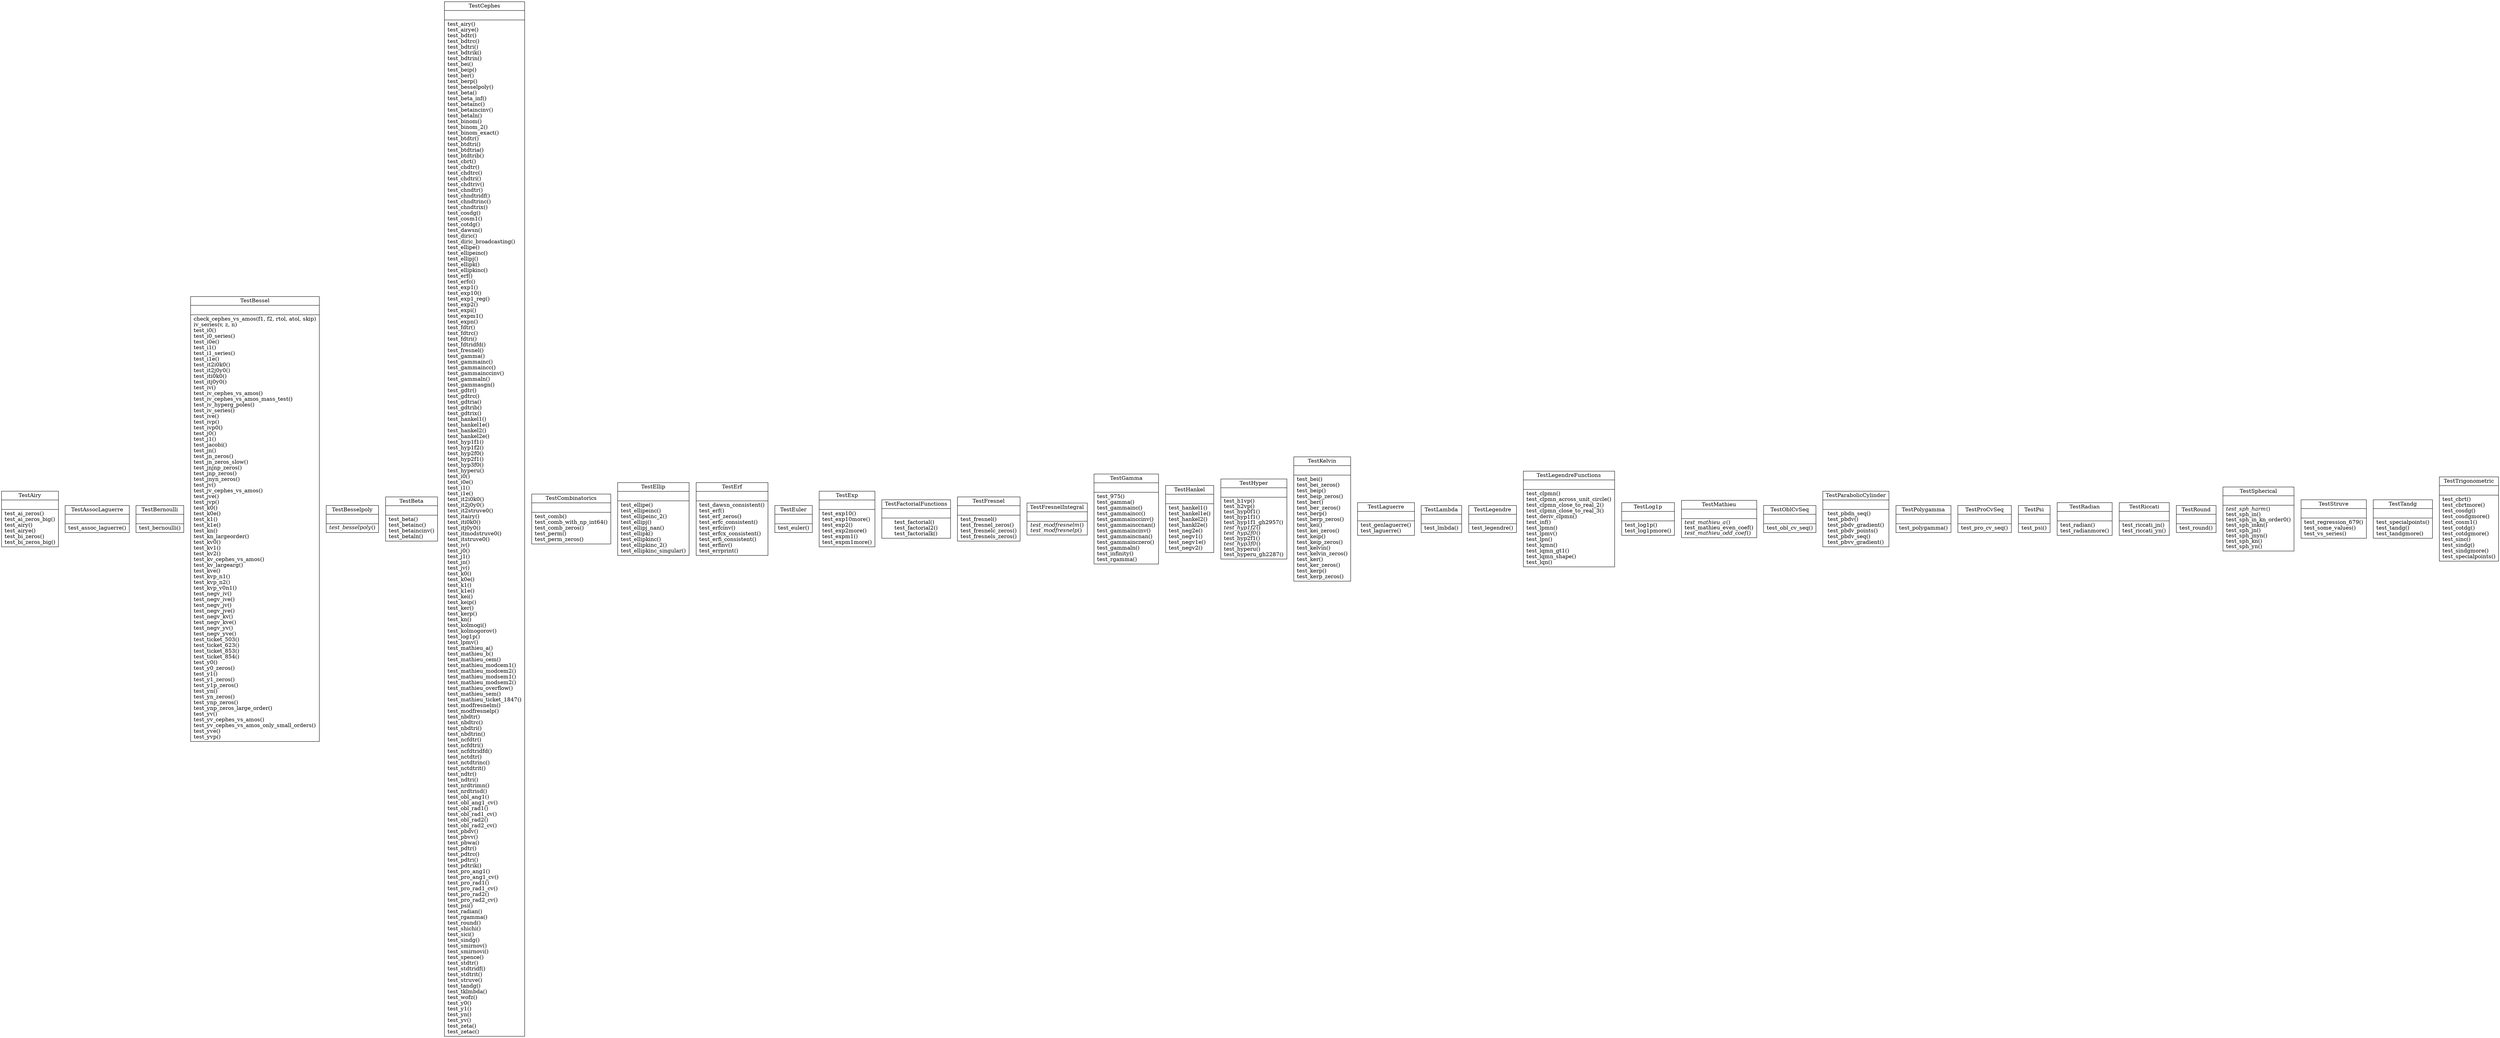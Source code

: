 digraph "classes_16" {
rankdir=BT
charset="utf-8"
"test_basic.TestAiry" [color="black", fontcolor="black", label=<{TestAiry|<br ALIGN="LEFT"/>|test_ai_zeros()<br ALIGN="LEFT"/>test_ai_zeros_big()<br ALIGN="LEFT"/>test_airy()<br ALIGN="LEFT"/>test_airye()<br ALIGN="LEFT"/>test_bi_zeros()<br ALIGN="LEFT"/>test_bi_zeros_big()<br ALIGN="LEFT"/>}>, shape="record", style="solid"];
"test_basic.TestAssocLaguerre" [color="black", fontcolor="black", label=<{TestAssocLaguerre|<br ALIGN="LEFT"/>|test_assoc_laguerre()<br ALIGN="LEFT"/>}>, shape="record", style="solid"];
"test_basic.TestBernoulli" [color="black", fontcolor="black", label=<{TestBernoulli|<br ALIGN="LEFT"/>|test_bernoulli()<br ALIGN="LEFT"/>}>, shape="record", style="solid"];
"test_basic.TestBessel" [color="black", fontcolor="black", label=<{TestBessel|<br ALIGN="LEFT"/>|check_cephes_vs_amos(f1, f2, rtol, atol, skip)<br ALIGN="LEFT"/>iv_series(v, z, n)<br ALIGN="LEFT"/>test_i0()<br ALIGN="LEFT"/>test_i0_series()<br ALIGN="LEFT"/>test_i0e()<br ALIGN="LEFT"/>test_i1()<br ALIGN="LEFT"/>test_i1_series()<br ALIGN="LEFT"/>test_i1e()<br ALIGN="LEFT"/>test_it2i0k0()<br ALIGN="LEFT"/>test_it2j0y0()<br ALIGN="LEFT"/>test_iti0k0()<br ALIGN="LEFT"/>test_itj0y0()<br ALIGN="LEFT"/>test_iv()<br ALIGN="LEFT"/>test_iv_cephes_vs_amos()<br ALIGN="LEFT"/>test_iv_cephes_vs_amos_mass_test()<br ALIGN="LEFT"/>test_iv_hyperg_poles()<br ALIGN="LEFT"/>test_iv_series()<br ALIGN="LEFT"/>test_ive()<br ALIGN="LEFT"/>test_ivp()<br ALIGN="LEFT"/>test_ivp0()<br ALIGN="LEFT"/>test_j0()<br ALIGN="LEFT"/>test_j1()<br ALIGN="LEFT"/>test_jacobi()<br ALIGN="LEFT"/>test_jn()<br ALIGN="LEFT"/>test_jn_zeros()<br ALIGN="LEFT"/>test_jn_zeros_slow()<br ALIGN="LEFT"/>test_jnjnp_zeros()<br ALIGN="LEFT"/>test_jnp_zeros()<br ALIGN="LEFT"/>test_jnyn_zeros()<br ALIGN="LEFT"/>test_jv()<br ALIGN="LEFT"/>test_jv_cephes_vs_amos()<br ALIGN="LEFT"/>test_jve()<br ALIGN="LEFT"/>test_jvp()<br ALIGN="LEFT"/>test_k0()<br ALIGN="LEFT"/>test_k0e()<br ALIGN="LEFT"/>test_k1()<br ALIGN="LEFT"/>test_k1e()<br ALIGN="LEFT"/>test_kn()<br ALIGN="LEFT"/>test_kn_largeorder()<br ALIGN="LEFT"/>test_kv0()<br ALIGN="LEFT"/>test_kv1()<br ALIGN="LEFT"/>test_kv2()<br ALIGN="LEFT"/>test_kv_cephes_vs_amos()<br ALIGN="LEFT"/>test_kv_largearg()<br ALIGN="LEFT"/>test_kve()<br ALIGN="LEFT"/>test_kvp_n1()<br ALIGN="LEFT"/>test_kvp_n2()<br ALIGN="LEFT"/>test_kvp_v0n1()<br ALIGN="LEFT"/>test_negv_iv()<br ALIGN="LEFT"/>test_negv_ive()<br ALIGN="LEFT"/>test_negv_jv()<br ALIGN="LEFT"/>test_negv_jve()<br ALIGN="LEFT"/>test_negv_kv()<br ALIGN="LEFT"/>test_negv_kve()<br ALIGN="LEFT"/>test_negv_yv()<br ALIGN="LEFT"/>test_negv_yve()<br ALIGN="LEFT"/>test_ticket_503()<br ALIGN="LEFT"/>test_ticket_623()<br ALIGN="LEFT"/>test_ticket_853()<br ALIGN="LEFT"/>test_ticket_854()<br ALIGN="LEFT"/>test_y0()<br ALIGN="LEFT"/>test_y0_zeros()<br ALIGN="LEFT"/>test_y1()<br ALIGN="LEFT"/>test_y1_zeros()<br ALIGN="LEFT"/>test_y1p_zeros()<br ALIGN="LEFT"/>test_yn()<br ALIGN="LEFT"/>test_yn_zeros()<br ALIGN="LEFT"/>test_ynp_zeros()<br ALIGN="LEFT"/>test_ynp_zeros_large_order()<br ALIGN="LEFT"/>test_yv()<br ALIGN="LEFT"/>test_yv_cephes_vs_amos()<br ALIGN="LEFT"/>test_yv_cephes_vs_amos_only_small_orders()<br ALIGN="LEFT"/>test_yve()<br ALIGN="LEFT"/>test_yvp()<br ALIGN="LEFT"/>}>, shape="record", style="solid"];
"test_basic.TestBesselpoly" [color="black", fontcolor="black", label=<{TestBesselpoly|<br ALIGN="LEFT"/>|<I>test_besselpoly</I>()<br ALIGN="LEFT"/>}>, shape="record", style="solid"];
"test_basic.TestBeta" [color="black", fontcolor="black", label=<{TestBeta|<br ALIGN="LEFT"/>|test_beta()<br ALIGN="LEFT"/>test_betainc()<br ALIGN="LEFT"/>test_betaincinv()<br ALIGN="LEFT"/>test_betaln()<br ALIGN="LEFT"/>}>, shape="record", style="solid"];
"test_basic.TestCephes" [color="black", fontcolor="black", label=<{TestCephes|<br ALIGN="LEFT"/>|test_airy()<br ALIGN="LEFT"/>test_airye()<br ALIGN="LEFT"/>test_bdtr()<br ALIGN="LEFT"/>test_bdtrc()<br ALIGN="LEFT"/>test_bdtri()<br ALIGN="LEFT"/>test_bdtrik()<br ALIGN="LEFT"/>test_bdtrin()<br ALIGN="LEFT"/>test_bei()<br ALIGN="LEFT"/>test_beip()<br ALIGN="LEFT"/>test_ber()<br ALIGN="LEFT"/>test_berp()<br ALIGN="LEFT"/>test_besselpoly()<br ALIGN="LEFT"/>test_beta()<br ALIGN="LEFT"/>test_beta_inf()<br ALIGN="LEFT"/>test_betainc()<br ALIGN="LEFT"/>test_betaincinv()<br ALIGN="LEFT"/>test_betaln()<br ALIGN="LEFT"/>test_binom()<br ALIGN="LEFT"/>test_binom_2()<br ALIGN="LEFT"/>test_binom_exact()<br ALIGN="LEFT"/>test_btdtr()<br ALIGN="LEFT"/>test_btdtri()<br ALIGN="LEFT"/>test_btdtria()<br ALIGN="LEFT"/>test_btdtrib()<br ALIGN="LEFT"/>test_cbrt()<br ALIGN="LEFT"/>test_chdtr()<br ALIGN="LEFT"/>test_chdtrc()<br ALIGN="LEFT"/>test_chdtri()<br ALIGN="LEFT"/>test_chdtriv()<br ALIGN="LEFT"/>test_chndtr()<br ALIGN="LEFT"/>test_chndtridf()<br ALIGN="LEFT"/>test_chndtrinc()<br ALIGN="LEFT"/>test_chndtrix()<br ALIGN="LEFT"/>test_cosdg()<br ALIGN="LEFT"/>test_cosm1()<br ALIGN="LEFT"/>test_cotdg()<br ALIGN="LEFT"/>test_dawsn()<br ALIGN="LEFT"/>test_diric()<br ALIGN="LEFT"/>test_diric_broadcasting()<br ALIGN="LEFT"/>test_ellipe()<br ALIGN="LEFT"/>test_ellipeinc()<br ALIGN="LEFT"/>test_ellipj()<br ALIGN="LEFT"/>test_ellipk()<br ALIGN="LEFT"/>test_ellipkinc()<br ALIGN="LEFT"/>test_erf()<br ALIGN="LEFT"/>test_erfc()<br ALIGN="LEFT"/>test_exp1()<br ALIGN="LEFT"/>test_exp10()<br ALIGN="LEFT"/>test_exp1_reg()<br ALIGN="LEFT"/>test_exp2()<br ALIGN="LEFT"/>test_expi()<br ALIGN="LEFT"/>test_expm1()<br ALIGN="LEFT"/>test_expn()<br ALIGN="LEFT"/>test_fdtr()<br ALIGN="LEFT"/>test_fdtrc()<br ALIGN="LEFT"/>test_fdtri()<br ALIGN="LEFT"/>test_fdtridfd()<br ALIGN="LEFT"/>test_fresnel()<br ALIGN="LEFT"/>test_gamma()<br ALIGN="LEFT"/>test_gammainc()<br ALIGN="LEFT"/>test_gammaincc()<br ALIGN="LEFT"/>test_gammainccinv()<br ALIGN="LEFT"/>test_gammaln()<br ALIGN="LEFT"/>test_gammasgn()<br ALIGN="LEFT"/>test_gdtr()<br ALIGN="LEFT"/>test_gdtrc()<br ALIGN="LEFT"/>test_gdtria()<br ALIGN="LEFT"/>test_gdtrib()<br ALIGN="LEFT"/>test_gdtrix()<br ALIGN="LEFT"/>test_hankel1()<br ALIGN="LEFT"/>test_hankel1e()<br ALIGN="LEFT"/>test_hankel2()<br ALIGN="LEFT"/>test_hankel2e()<br ALIGN="LEFT"/>test_hyp1f1()<br ALIGN="LEFT"/>test_hyp1f2()<br ALIGN="LEFT"/>test_hyp2f0()<br ALIGN="LEFT"/>test_hyp2f1()<br ALIGN="LEFT"/>test_hyp3f0()<br ALIGN="LEFT"/>test_hyperu()<br ALIGN="LEFT"/>test_i0()<br ALIGN="LEFT"/>test_i0e()<br ALIGN="LEFT"/>test_i1()<br ALIGN="LEFT"/>test_i1e()<br ALIGN="LEFT"/>test_it2i0k0()<br ALIGN="LEFT"/>test_it2j0y0()<br ALIGN="LEFT"/>test_it2struve0()<br ALIGN="LEFT"/>test_itairy()<br ALIGN="LEFT"/>test_iti0k0()<br ALIGN="LEFT"/>test_itj0y0()<br ALIGN="LEFT"/>test_itmodstruve0()<br ALIGN="LEFT"/>test_itstruve0()<br ALIGN="LEFT"/>test_iv()<br ALIGN="LEFT"/>test_j0()<br ALIGN="LEFT"/>test_j1()<br ALIGN="LEFT"/>test_jn()<br ALIGN="LEFT"/>test_jv()<br ALIGN="LEFT"/>test_k0()<br ALIGN="LEFT"/>test_k0e()<br ALIGN="LEFT"/>test_k1()<br ALIGN="LEFT"/>test_k1e()<br ALIGN="LEFT"/>test_kei()<br ALIGN="LEFT"/>test_keip()<br ALIGN="LEFT"/>test_ker()<br ALIGN="LEFT"/>test_kerp()<br ALIGN="LEFT"/>test_kn()<br ALIGN="LEFT"/>test_kolmogi()<br ALIGN="LEFT"/>test_kolmogorov()<br ALIGN="LEFT"/>test_log1p()<br ALIGN="LEFT"/>test_lpmv()<br ALIGN="LEFT"/>test_mathieu_a()<br ALIGN="LEFT"/>test_mathieu_b()<br ALIGN="LEFT"/>test_mathieu_cem()<br ALIGN="LEFT"/>test_mathieu_modcem1()<br ALIGN="LEFT"/>test_mathieu_modcem2()<br ALIGN="LEFT"/>test_mathieu_modsem1()<br ALIGN="LEFT"/>test_mathieu_modsem2()<br ALIGN="LEFT"/>test_mathieu_overflow()<br ALIGN="LEFT"/>test_mathieu_sem()<br ALIGN="LEFT"/>test_mathieu_ticket_1847()<br ALIGN="LEFT"/>test_modfresnelm()<br ALIGN="LEFT"/>test_modfresnelp()<br ALIGN="LEFT"/>test_nbdtr()<br ALIGN="LEFT"/>test_nbdtrc()<br ALIGN="LEFT"/>test_nbdtri()<br ALIGN="LEFT"/>test_nbdtrin()<br ALIGN="LEFT"/>test_ncfdtr()<br ALIGN="LEFT"/>test_ncfdtri()<br ALIGN="LEFT"/>test_ncfdtridfd()<br ALIGN="LEFT"/>test_nctdtr()<br ALIGN="LEFT"/>test_nctdtrinc()<br ALIGN="LEFT"/>test_nctdtrit()<br ALIGN="LEFT"/>test_ndtr()<br ALIGN="LEFT"/>test_ndtri()<br ALIGN="LEFT"/>test_nrdtrimn()<br ALIGN="LEFT"/>test_nrdtrisd()<br ALIGN="LEFT"/>test_obl_ang1()<br ALIGN="LEFT"/>test_obl_ang1_cv()<br ALIGN="LEFT"/>test_obl_rad1()<br ALIGN="LEFT"/>test_obl_rad1_cv()<br ALIGN="LEFT"/>test_obl_rad2()<br ALIGN="LEFT"/>test_obl_rad2_cv()<br ALIGN="LEFT"/>test_pbdv()<br ALIGN="LEFT"/>test_pbvv()<br ALIGN="LEFT"/>test_pbwa()<br ALIGN="LEFT"/>test_pdtr()<br ALIGN="LEFT"/>test_pdtrc()<br ALIGN="LEFT"/>test_pdtri()<br ALIGN="LEFT"/>test_pdtrik()<br ALIGN="LEFT"/>test_pro_ang1()<br ALIGN="LEFT"/>test_pro_ang1_cv()<br ALIGN="LEFT"/>test_pro_rad1()<br ALIGN="LEFT"/>test_pro_rad1_cv()<br ALIGN="LEFT"/>test_pro_rad2()<br ALIGN="LEFT"/>test_pro_rad2_cv()<br ALIGN="LEFT"/>test_psi()<br ALIGN="LEFT"/>test_radian()<br ALIGN="LEFT"/>test_rgamma()<br ALIGN="LEFT"/>test_round()<br ALIGN="LEFT"/>test_shichi()<br ALIGN="LEFT"/>test_sici()<br ALIGN="LEFT"/>test_sindg()<br ALIGN="LEFT"/>test_smirnov()<br ALIGN="LEFT"/>test_smirnovi()<br ALIGN="LEFT"/>test_spence()<br ALIGN="LEFT"/>test_stdtr()<br ALIGN="LEFT"/>test_stdtridf()<br ALIGN="LEFT"/>test_stdtrit()<br ALIGN="LEFT"/>test_struve()<br ALIGN="LEFT"/>test_tandg()<br ALIGN="LEFT"/>test_tklmbda()<br ALIGN="LEFT"/>test_wofz()<br ALIGN="LEFT"/>test_y0()<br ALIGN="LEFT"/>test_y1()<br ALIGN="LEFT"/>test_yn()<br ALIGN="LEFT"/>test_yv()<br ALIGN="LEFT"/>test_zeta()<br ALIGN="LEFT"/>test_zetac()<br ALIGN="LEFT"/>}>, shape="record", style="solid"];
"test_basic.TestCombinatorics" [color="black", fontcolor="black", label=<{TestCombinatorics|<br ALIGN="LEFT"/>|test_comb()<br ALIGN="LEFT"/>test_comb_with_np_int64()<br ALIGN="LEFT"/>test_comb_zeros()<br ALIGN="LEFT"/>test_perm()<br ALIGN="LEFT"/>test_perm_zeros()<br ALIGN="LEFT"/>}>, shape="record", style="solid"];
"test_basic.TestEllip" [color="black", fontcolor="black", label=<{TestEllip|<br ALIGN="LEFT"/>|test_ellipe()<br ALIGN="LEFT"/>test_ellipeinc()<br ALIGN="LEFT"/>test_ellipeinc_2()<br ALIGN="LEFT"/>test_ellipj()<br ALIGN="LEFT"/>test_ellipj_nan()<br ALIGN="LEFT"/>test_ellipk()<br ALIGN="LEFT"/>test_ellipkinc()<br ALIGN="LEFT"/>test_ellipkinc_2()<br ALIGN="LEFT"/>test_ellipkinc_singular()<br ALIGN="LEFT"/>}>, shape="record", style="solid"];
"test_basic.TestErf" [color="black", fontcolor="black", label=<{TestErf|<br ALIGN="LEFT"/>|test_dawsn_consistent()<br ALIGN="LEFT"/>test_erf()<br ALIGN="LEFT"/>test_erf_zeros()<br ALIGN="LEFT"/>test_erfc_consistent()<br ALIGN="LEFT"/>test_erfcinv()<br ALIGN="LEFT"/>test_erfcx_consistent()<br ALIGN="LEFT"/>test_erfi_consistent()<br ALIGN="LEFT"/>test_erfinv()<br ALIGN="LEFT"/>test_errprint()<br ALIGN="LEFT"/>}>, shape="record", style="solid"];
"test_basic.TestEuler" [color="black", fontcolor="black", label=<{TestEuler|<br ALIGN="LEFT"/>|test_euler()<br ALIGN="LEFT"/>}>, shape="record", style="solid"];
"test_basic.TestExp" [color="black", fontcolor="black", label=<{TestExp|<br ALIGN="LEFT"/>|test_exp10()<br ALIGN="LEFT"/>test_exp10more()<br ALIGN="LEFT"/>test_exp2()<br ALIGN="LEFT"/>test_exp2more()<br ALIGN="LEFT"/>test_expm1()<br ALIGN="LEFT"/>test_expm1more()<br ALIGN="LEFT"/>}>, shape="record", style="solid"];
"test_basic.TestFactorialFunctions" [color="black", fontcolor="black", label=<{TestFactorialFunctions|<br ALIGN="LEFT"/>|test_factorial()<br ALIGN="LEFT"/>test_factorial2()<br ALIGN="LEFT"/>test_factorialk()<br ALIGN="LEFT"/>}>, shape="record", style="solid"];
"test_basic.TestFresnel" [color="black", fontcolor="black", label=<{TestFresnel|<br ALIGN="LEFT"/>|test_fresnel()<br ALIGN="LEFT"/>test_fresnel_zeros()<br ALIGN="LEFT"/>test_fresnelc_zeros()<br ALIGN="LEFT"/>test_fresnels_zeros()<br ALIGN="LEFT"/>}>, shape="record", style="solid"];
"test_basic.TestFresnelIntegral" [color="black", fontcolor="black", label=<{TestFresnelIntegral|<br ALIGN="LEFT"/>|<I>test_modfresnelm</I>()<br ALIGN="LEFT"/><I>test_modfresnelp</I>()<br ALIGN="LEFT"/>}>, shape="record", style="solid"];
"test_basic.TestGamma" [color="black", fontcolor="black", label=<{TestGamma|<br ALIGN="LEFT"/>|test_975()<br ALIGN="LEFT"/>test_gamma()<br ALIGN="LEFT"/>test_gammainc()<br ALIGN="LEFT"/>test_gammaincc()<br ALIGN="LEFT"/>test_gammainccinv()<br ALIGN="LEFT"/>test_gammainccnan()<br ALIGN="LEFT"/>test_gammaincinv()<br ALIGN="LEFT"/>test_gammaincnan()<br ALIGN="LEFT"/>test_gammainczero()<br ALIGN="LEFT"/>test_gammaln()<br ALIGN="LEFT"/>test_infinity()<br ALIGN="LEFT"/>test_rgamma()<br ALIGN="LEFT"/>}>, shape="record", style="solid"];
"test_basic.TestHankel" [color="black", fontcolor="black", label=<{TestHankel|<br ALIGN="LEFT"/>|test_hankel1()<br ALIGN="LEFT"/>test_hankel1e()<br ALIGN="LEFT"/>test_hankel2()<br ALIGN="LEFT"/>test_hankl2e()<br ALIGN="LEFT"/>test_neg2e()<br ALIGN="LEFT"/>test_negv1()<br ALIGN="LEFT"/>test_negv1e()<br ALIGN="LEFT"/>test_negv2()<br ALIGN="LEFT"/>}>, shape="record", style="solid"];
"test_basic.TestHyper" [color="black", fontcolor="black", label=<{TestHyper|<br ALIGN="LEFT"/>|test_h1vp()<br ALIGN="LEFT"/>test_h2vp()<br ALIGN="LEFT"/>test_hyp0f1()<br ALIGN="LEFT"/>test_hyp1f1()<br ALIGN="LEFT"/>test_hyp1f1_gh2957()<br ALIGN="LEFT"/><I>test_hyp1f2</I>()<br ALIGN="LEFT"/><I>test_hyp2f0</I>()<br ALIGN="LEFT"/>test_hyp2f1()<br ALIGN="LEFT"/><I>test_hyp3f0</I>()<br ALIGN="LEFT"/>test_hyperu()<br ALIGN="LEFT"/>test_hyperu_gh2287()<br ALIGN="LEFT"/>}>, shape="record", style="solid"];
"test_basic.TestKelvin" [color="black", fontcolor="black", label=<{TestKelvin|<br ALIGN="LEFT"/>|test_bei()<br ALIGN="LEFT"/>test_bei_zeros()<br ALIGN="LEFT"/>test_beip()<br ALIGN="LEFT"/>test_beip_zeros()<br ALIGN="LEFT"/>test_ber()<br ALIGN="LEFT"/>test_ber_zeros()<br ALIGN="LEFT"/>test_berp()<br ALIGN="LEFT"/>test_berp_zeros()<br ALIGN="LEFT"/>test_kei()<br ALIGN="LEFT"/>test_kei_zeros()<br ALIGN="LEFT"/>test_keip()<br ALIGN="LEFT"/>test_keip_zeros()<br ALIGN="LEFT"/>test_kelvin()<br ALIGN="LEFT"/>test_kelvin_zeros()<br ALIGN="LEFT"/>test_ker()<br ALIGN="LEFT"/>test_ker_zeros()<br ALIGN="LEFT"/>test_kerp()<br ALIGN="LEFT"/>test_kerp_zeros()<br ALIGN="LEFT"/>}>, shape="record", style="solid"];
"test_basic.TestLaguerre" [color="black", fontcolor="black", label=<{TestLaguerre|<br ALIGN="LEFT"/>|test_genlaguerre()<br ALIGN="LEFT"/>test_laguerre()<br ALIGN="LEFT"/>}>, shape="record", style="solid"];
"test_basic.TestLambda" [color="black", fontcolor="black", label=<{TestLambda|<br ALIGN="LEFT"/>|test_lmbda()<br ALIGN="LEFT"/>}>, shape="record", style="solid"];
"test_basic.TestLegendre" [color="black", fontcolor="black", label=<{TestLegendre|<br ALIGN="LEFT"/>|test_legendre()<br ALIGN="LEFT"/>}>, shape="record", style="solid"];
"test_basic.TestLegendreFunctions" [color="black", fontcolor="black", label=<{TestLegendreFunctions|<br ALIGN="LEFT"/>|test_clpmn()<br ALIGN="LEFT"/>test_clpmn_across_unit_circle()<br ALIGN="LEFT"/>test_clpmn_close_to_real_2()<br ALIGN="LEFT"/>test_clpmn_close_to_real_3()<br ALIGN="LEFT"/>test_deriv_clpmn()<br ALIGN="LEFT"/>test_inf()<br ALIGN="LEFT"/>test_lpmn()<br ALIGN="LEFT"/>test_lpmv()<br ALIGN="LEFT"/>test_lpn()<br ALIGN="LEFT"/>test_lqmn()<br ALIGN="LEFT"/>test_lqmn_gt1()<br ALIGN="LEFT"/>test_lqmn_shape()<br ALIGN="LEFT"/>test_lqn()<br ALIGN="LEFT"/>}>, shape="record", style="solid"];
"test_basic.TestLog1p" [color="black", fontcolor="black", label=<{TestLog1p|<br ALIGN="LEFT"/>|test_log1p()<br ALIGN="LEFT"/>test_log1pmore()<br ALIGN="LEFT"/>}>, shape="record", style="solid"];
"test_basic.TestMathieu" [color="black", fontcolor="black", label=<{TestMathieu|<br ALIGN="LEFT"/>|<I>test_mathieu_a</I>()<br ALIGN="LEFT"/>test_mathieu_even_coef()<br ALIGN="LEFT"/><I>test_mathieu_odd_coef</I>()<br ALIGN="LEFT"/>}>, shape="record", style="solid"];
"test_basic.TestOblCvSeq" [color="black", fontcolor="black", label=<{TestOblCvSeq|<br ALIGN="LEFT"/>|test_obl_cv_seq()<br ALIGN="LEFT"/>}>, shape="record", style="solid"];
"test_basic.TestParabolicCylinder" [color="black", fontcolor="black", label=<{TestParabolicCylinder|<br ALIGN="LEFT"/>|test_pbdn_seq()<br ALIGN="LEFT"/>test_pbdv()<br ALIGN="LEFT"/>test_pbdv_gradient()<br ALIGN="LEFT"/>test_pbdv_points()<br ALIGN="LEFT"/>test_pbdv_seq()<br ALIGN="LEFT"/>test_pbvv_gradient()<br ALIGN="LEFT"/>}>, shape="record", style="solid"];
"test_basic.TestPolygamma" [color="black", fontcolor="black", label=<{TestPolygamma|<br ALIGN="LEFT"/>|test_polygamma()<br ALIGN="LEFT"/>}>, shape="record", style="solid"];
"test_basic.TestProCvSeq" [color="black", fontcolor="black", label=<{TestProCvSeq|<br ALIGN="LEFT"/>|test_pro_cv_seq()<br ALIGN="LEFT"/>}>, shape="record", style="solid"];
"test_basic.TestPsi" [color="black", fontcolor="black", label=<{TestPsi|<br ALIGN="LEFT"/>|test_psi()<br ALIGN="LEFT"/>}>, shape="record", style="solid"];
"test_basic.TestRadian" [color="black", fontcolor="black", label=<{TestRadian|<br ALIGN="LEFT"/>|test_radian()<br ALIGN="LEFT"/>test_radianmore()<br ALIGN="LEFT"/>}>, shape="record", style="solid"];
"test_basic.TestRiccati" [color="black", fontcolor="black", label=<{TestRiccati|<br ALIGN="LEFT"/>|test_riccati_jn()<br ALIGN="LEFT"/>test_riccati_yn()<br ALIGN="LEFT"/>}>, shape="record", style="solid"];
"test_basic.TestRound" [color="black", fontcolor="black", label=<{TestRound|<br ALIGN="LEFT"/>|test_round()<br ALIGN="LEFT"/>}>, shape="record", style="solid"];
"test_basic.TestSpherical" [color="black", fontcolor="black", label=<{TestSpherical|<br ALIGN="LEFT"/>|<I>test_sph_harm</I>()<br ALIGN="LEFT"/>test_sph_in()<br ALIGN="LEFT"/>test_sph_in_kn_order0()<br ALIGN="LEFT"/>test_sph_inkn()<br ALIGN="LEFT"/>test_sph_jn()<br ALIGN="LEFT"/>test_sph_jnyn()<br ALIGN="LEFT"/>test_sph_kn()<br ALIGN="LEFT"/>test_sph_yn()<br ALIGN="LEFT"/>}>, shape="record", style="solid"];
"test_basic.TestStruve" [color="black", fontcolor="black", label=<{TestStruve|<br ALIGN="LEFT"/>|test_regression_679()<br ALIGN="LEFT"/>test_some_values()<br ALIGN="LEFT"/>test_vs_series()<br ALIGN="LEFT"/>}>, shape="record", style="solid"];
"test_basic.TestTandg" [color="black", fontcolor="black", label=<{TestTandg|<br ALIGN="LEFT"/>|test_specialpoints()<br ALIGN="LEFT"/>test_tandg()<br ALIGN="LEFT"/>test_tandgmore()<br ALIGN="LEFT"/>}>, shape="record", style="solid"];
"test_basic.TestTrigonometric" [color="black", fontcolor="black", label=<{TestTrigonometric|<br ALIGN="LEFT"/>|test_cbrt()<br ALIGN="LEFT"/>test_cbrtmore()<br ALIGN="LEFT"/>test_cosdg()<br ALIGN="LEFT"/>test_cosdgmore()<br ALIGN="LEFT"/>test_cosm1()<br ALIGN="LEFT"/>test_cotdg()<br ALIGN="LEFT"/>test_cotdgmore()<br ALIGN="LEFT"/>test_sinc()<br ALIGN="LEFT"/>test_sindg()<br ALIGN="LEFT"/>test_sindgmore()<br ALIGN="LEFT"/>test_specialpoints()<br ALIGN="LEFT"/>}>, shape="record", style="solid"];
}
